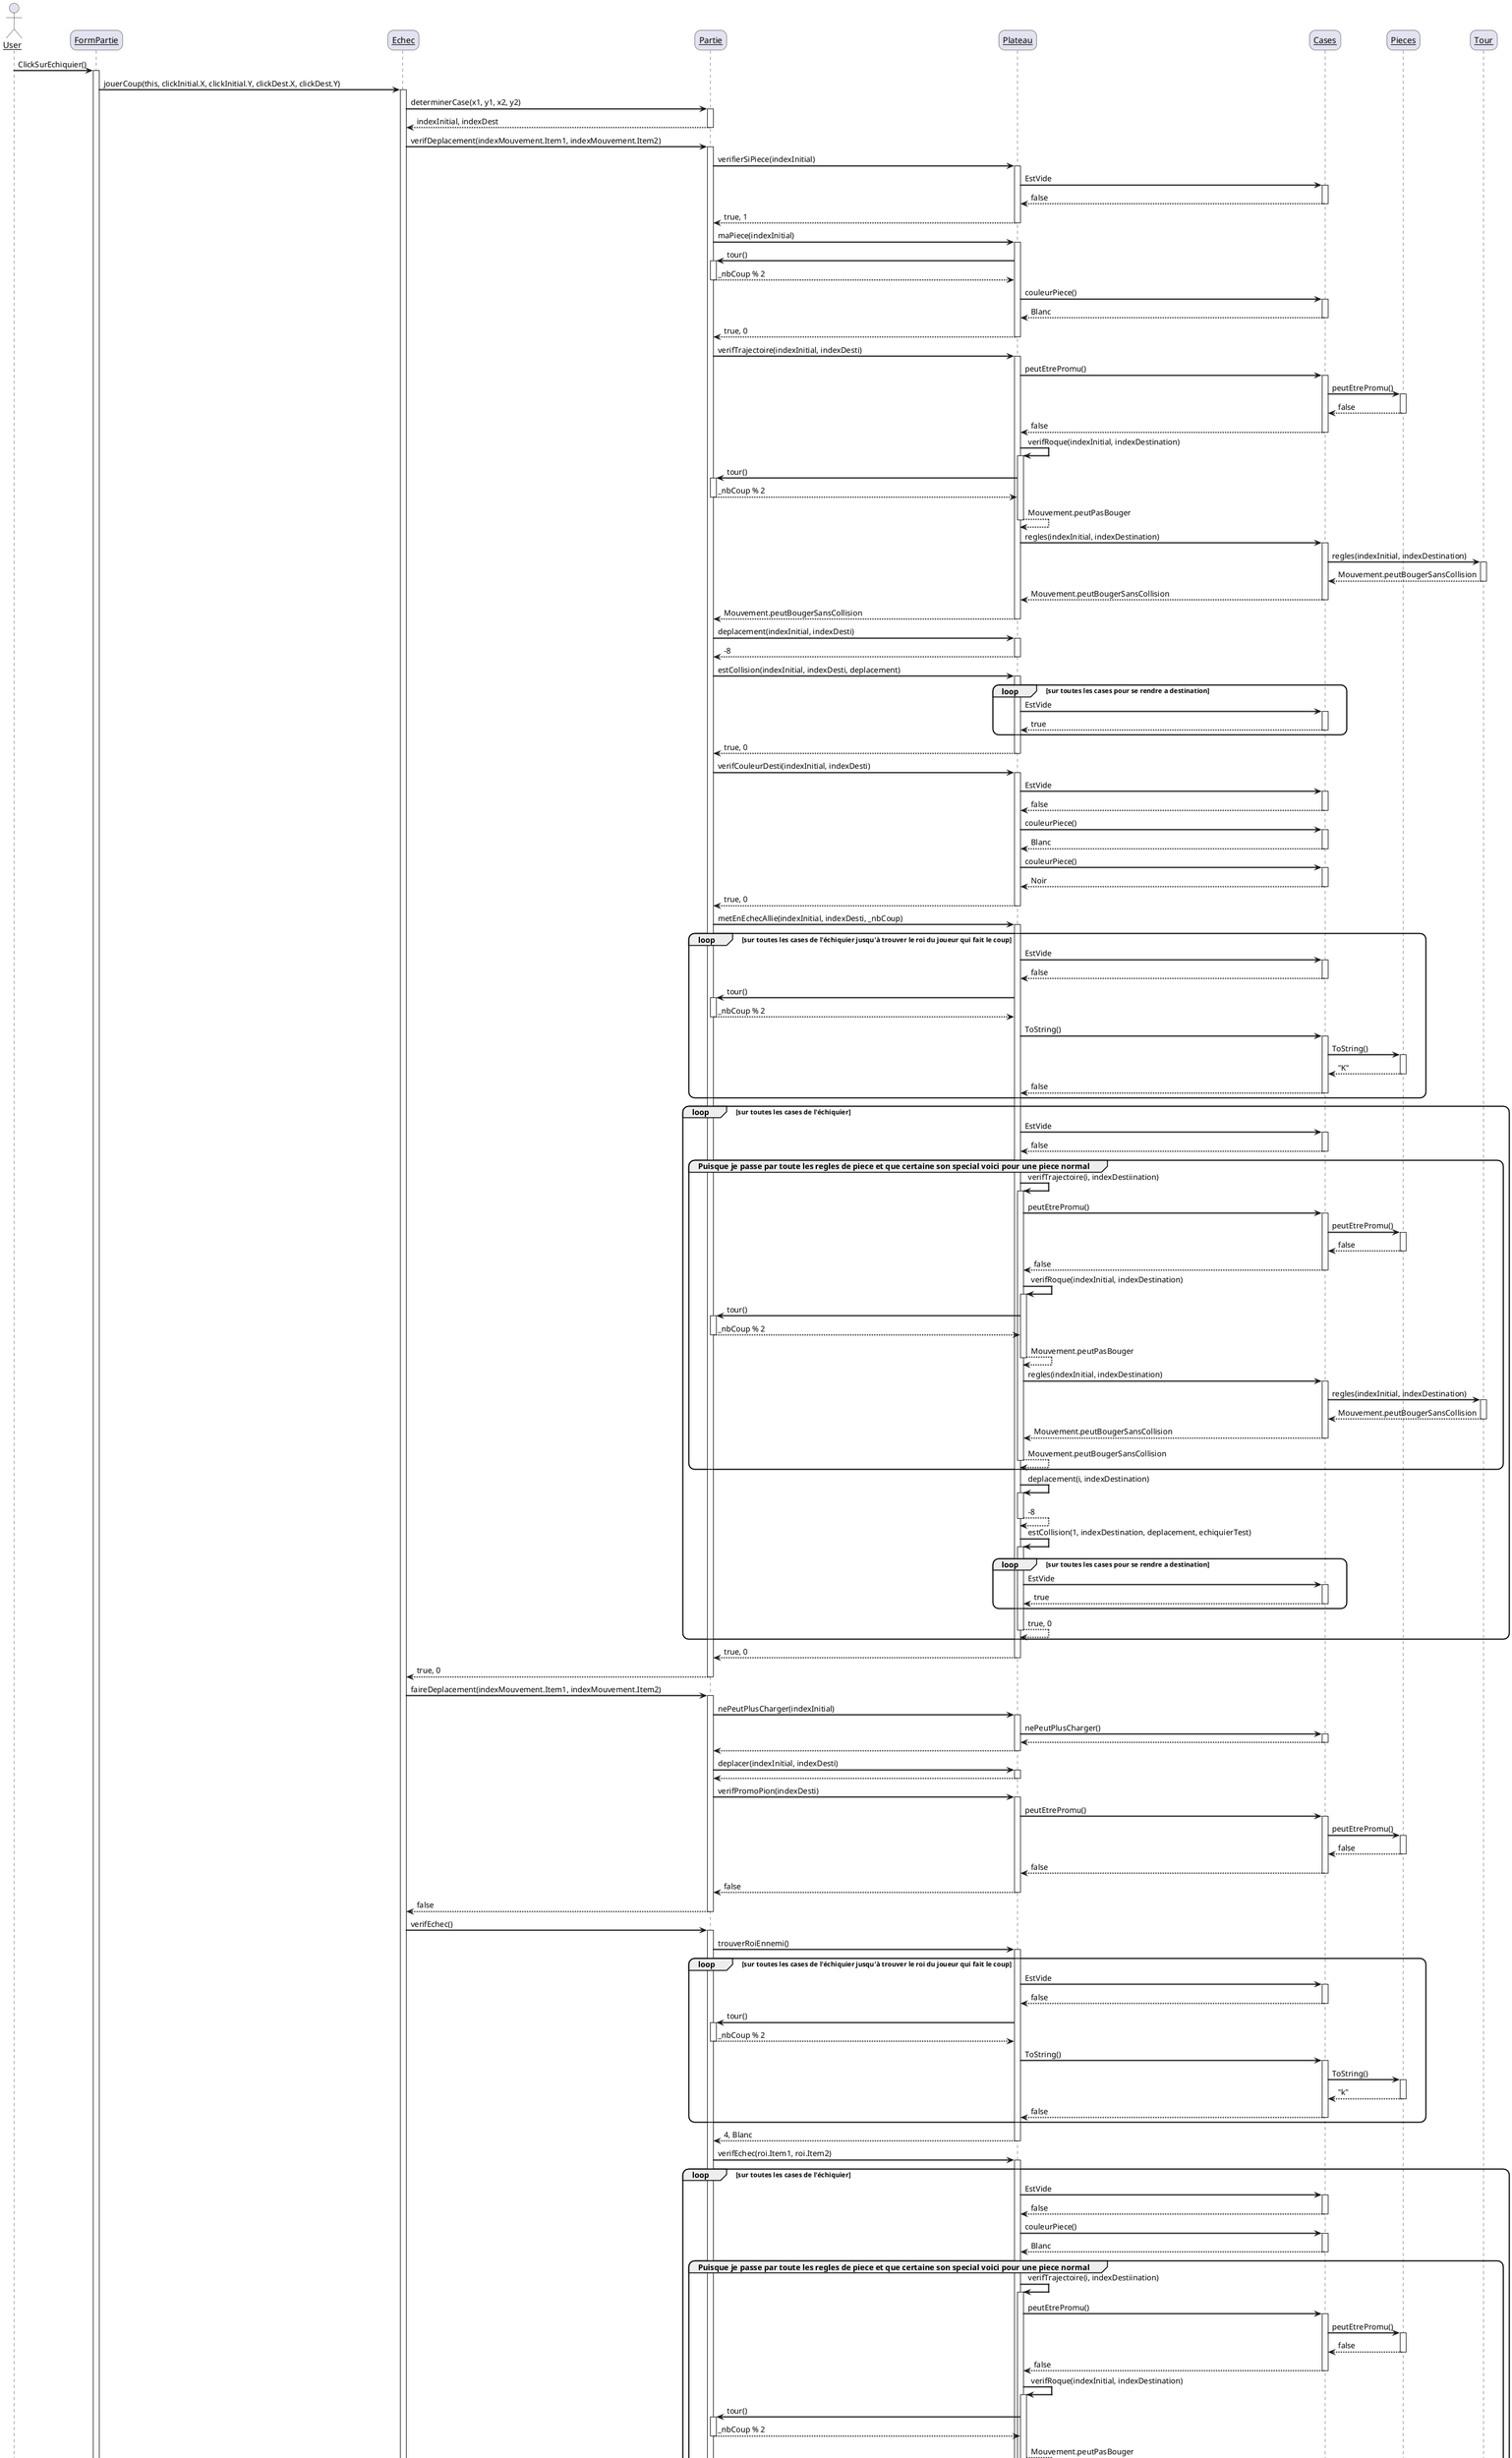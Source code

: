 @startuml
skinparam sequenceArrowThickness 2
skinparam roundcorner 20
skinparam sequenceParticipant underline

actor User
participant "FormPartie" as A
participant "Echec" as B
participant "Partie" as C
participant "Plateau" as D
participant "Cases" as E
participant "Pieces" as F
participant "Tour" as G

User -> A: ClickSurEchiquier()
activate A

A -> B: jouerCoup(this, clickInitial.X, clickInitial.Y, clickDest.X, clickDest.Y)
activate B

    B -> C: determinerCase(x1, y1, x2, y2)
    activate C
    C --> B: indexInitial, indexDest
    deactivate C

    B -> C: verifDeplacement(indexMouvement.Item1, indexMouvement.Item2)
    activate C

        C -> D: verifierSiPiece(indexInitial) 
        activate D 

            D -> E: EstVide
            activate E
            E --> D: false
            deactivate E

        D --> C: true, 1
        deactivate D

        C -> D: maPiece(indexInitial)
        activate D

            D -> C: tour()
            activate C
            C --> D: _nbCoup % 2
            deactivate C

            D -> E: couleurPiece()
            activate E
            E --> D: Blanc
            deactivate E

        D --> C: true, 0
        deactivate D

        C -> D: verifTrajectoire(indexInitial, indexDesti)
        activate D 

            D -> E: peutEtrePromu()
            activate E

                E -> F: peutEtrePromu()
                activate F
                F --> E: false
                deactivate F

            E --> D: false
            deactivate E    

            D -> D: verifRoque(indexInitial, indexDestination)
            activate D

                D -> C: tour()
                activate C
                C --> D: _nbCoup % 2
                deactivate C

            D --> D: Mouvement.peutPasBouger
            deactivate D

                D -> E: regles(indexInitial, indexDestination)
                activate E

                    E -> G: regles(indexInitial, indexDestination)
                    activate G
                    G --> E: Mouvement.peutBougerSansCollision
                    deactivate G

                E --> D: Mouvement.peutBougerSansCollision
                deactivate E

            D --> C: Mouvement.peutBougerSansCollision
            deactivate D

            C -> D: deplacement(indexInitial, indexDesti)
            activate D
            D --> C: -8
            deactivate D

            C -> D: estCollision(indexInitial, indexDesti, deplacement)
            activate D 

                loop sur toutes les cases pour se rendre a destination
                    D -> E: EstVide
                    activate E
                    E --> D: true
                    deactivate E
                end loop
                
            D --> C: true, 0
            deactivate D

            C -> D: verifCouleurDesti(indexInitial, indexDesti)
            activate D

                D -> E: EstVide
                activate E
                E --> D: false
                deactivate E

                D -> E: couleurPiece()
                activate E
                E --> D: Blanc
                deactivate E

                D -> E: couleurPiece()
                activate E
                E --> D: Noir
                deactivate E

            D --> C: true, 0
            deactivate D

        C -> D: metEnEchecAllie(indexInitial, indexDesti, _nbCoup)
        activate D

            loop sur toutes les cases de l'échiquier jusqu'à trouver le roi du joueur qui fait le coup
                D -> E: EstVide
                activate E
                E --> D: false
                deactivate E

                D -> C: tour()
                activate C
                C --> D: _nbCoup % 2
                deactivate C

                D -> E: ToString()
                activate E

                    E -> F: ToString()
                    activate F
                    F --> E: "K"
                    deactivate F

                E --> D: false
                deactivate E
            end loop

            
            loop sur toutes les cases de l'échiquier
                
                D -> E: EstVide
                activate E
                E --> D: false
                deactivate E

                group Puisque je passe par toute les regles de piece et que certaine son special voici pour une piece normal
                    D -> D: verifTrajectoire(i, indexDestiination)
                    activate D 

                        D -> E: peutEtrePromu()
                        activate E

                            E -> F: peutEtrePromu()
                            activate F
                            F --> E: false
                            deactivate F

                        E --> D: false
                        deactivate E    

                        D -> D: verifRoque(indexInitial, indexDestination)
                        activate D

                            D -> C: tour()
                            activate C
                            C --> D: _nbCoup % 2
                            deactivate C

                        D --> D: Mouvement.peutPasBouger
                        deactivate D

                        D -> E: regles(indexInitial, indexDestination)
                        activate E

                            E -> G: regles(indexInitial, indexDestination)
                            activate G
                            G --> E: Mouvement.peutBougerSansCollision
                            deactivate G

                        E --> D: Mouvement.peutBougerSansCollision
                        deactivate E

                    D --> D: Mouvement.peutBougerSansCollision
                    deactivate D
                end
                
                '????????????????????????????????????????????'
                D -> D: deplacement(i, indexDestination)
                activate D
                D --> D: -8
                deactivate D

                D -> D: estCollision(1, indexDestination, deplacement, echiquierTest)
                activate D 

                    loop sur toutes les cases pour se rendre a destination
                        D -> E: EstVide
                        activate E
                        E --> D: true
                        deactivate E
                    end loop
                    
                D --> D: true, 0
                deactivate D
                
            end loop

        D --> C: true, 0 
        deactivate D

    C --> B: true, 0
    deactivate C

    B -> C: faireDeplacement(indexMouvement.Item1, indexMouvement.Item2)
    activate C

        C -> D: nePeutPlusCharger(indexInitial)
        activate D

            D -> E: nePeutPlusCharger()
            activate E
            E --> D:
            deactivate E

        D --> C:
        deactivate D 

        C -> D: deplacer(indexInitial, indexDesti)
        activate D
        D --> C
        deactivate D

        C -> D: verifPromoPion(indexDesti)
        activate D

            D -> E: peutEtrePromu()
            activate E

                    E -> F: peutEtrePromu()
                    activate F
                    F --> E: false
                    deactivate F

            E --> D: false
            deactivate E    

        D --> C: false
        deactivate D

    C --> B: false
    deactivate C

    B -> C: verifEchec()
    activate C

        C -> D: trouverRoiEnnemi()
        activate D

            loop sur toutes les cases de l'échiquier jusqu'à trouver le roi du joueur qui fait le coup
                D -> E: EstVide
                activate E
                E --> D: false
                deactivate E

                D -> C: tour()
                activate C
                C --> D: _nbCoup % 2
                deactivate C

                D -> E: ToString()
                activate E

                    E -> F: ToString()
                    activate F
                    F --> E: "k"
                    deactivate F

                E --> D: false
                deactivate E

            end loop

        D --> C: 4, Blanc
        deactivate D 

        C -> D: verifEchec(roi.Item1, roi.Item2)
        activate D

            loop sur toutes les cases de l'échiquier
                D -> E: EstVide
                activate E
                E --> D: false
                deactivate E

                D -> E: couleurPiece()
                activate E
                E --> D: Blanc
                deactivate E

                group Puisque je passe par toute les regles de piece et que certaine son special voici pour une piece normal
                    
                    D -> D: verifTrajectoire(i, indexDestiination)
                    activate D 

                        D -> E: peutEtrePromu()
                        activate E

                            E -> F: peutEtrePromu()
                            activate F
                            F --> E: false
                            deactivate F

                        E --> D: false
                        deactivate E    

                        D -> D: verifRoque(indexInitial, indexDestination)
                        activate D

                            D -> C: tour()
                            activate C
                            C --> D: _nbCoup % 2
                            deactivate C

                        D --> D: Mouvement.peutPasBouger
                        deactivate D

                        D -> E: regles(indexInitial, indexDestination)
                        activate E

                            E -> G: regles(indexInitial, indexDestination)
                            activate G
                            G --> E: Mouvement.peutBougerSansCollision
                            deactivate G

                        E --> D: Mouvement.peutBougerSansCollision
                        deactivate E

                    D --> D: Mouvement.peutBougerSansCollision
                    deactivate D

                end
            
            end loop

        D --> C: true, 0, 0
        deactivate D 

    C --> B: true, 0
    deactivate C

B --> A: true, 0
deactivate B

A -> B: afficherEchiquier()
activate B

    B -> C: afficher()
    activate C

        C -> D: afficher()
        activate D
            loop concaténation de tout les caratères des pieces du plateau actuel

                D -> E: EstVide
                activate E
                E --> D: false
                deactivate E

                D -> E: ToString()
                activate E

                    E -> F: ToString()
                    activate F
                    F --> E: "lettre"
                    deactivate F
            end loop

                E --> D: "tcfrkfctpppppppT00000000000000000000000000000000PPPPPPP0TCFRKFC0"
                deactivate E

        D --> C:  "tcfrkfctpppppppT00000000000000000000000000000000PPPPPPP0TCFRKFC0"   
        deactivate D 

    C --> B:  "tcfrkfctpppppppT00000000000000000000000000000000PPPPPPP0TCFRKFC0"   
    deactivate C 

 B --> A:  "tcfrkfctpppppppT00000000000000000000000000000000PPPPPPP0TCFRKFC0"   
deactivate B            


@enduml

